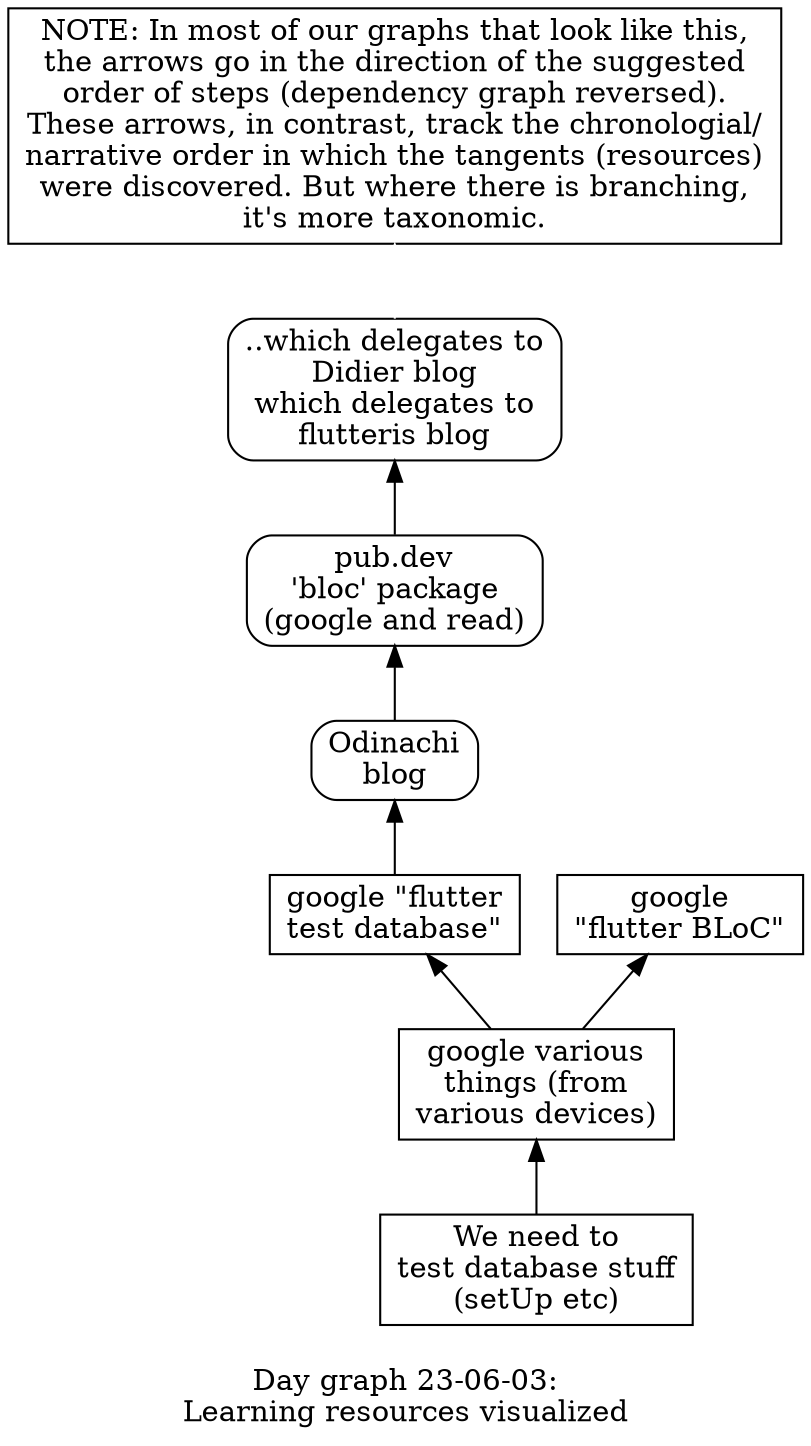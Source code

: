 digraph g {

label = "\nDay graph 23-06-03:
Learning resources visualized";
rankdir="BT";

node [shape=rect];

nx_header [label="NOTE: In most of our graphs that look like this,
the arrows go in the direction of the suggested
order of steps (dependency graph reversed).
These arrows, in contrast, track the chronologial/
narrative order in which the tangents (resources)
were discovered. But where there is branching,
it's more taxonomic." shape=rect, style=""];
nVF->nx_header [color=white];


nVF [label="..which delegates to\nDidier blog
which delegates to
flutteris blog" style=rounded];
nWW->nVF;


nWW [label="pub.dev\n'bloc' package\n(google and read)" style=rounded];
nYM->nWW;


nYM [label="Odinachi\nblog" style=rounded];
nWL->nYM;


nUJ [label="google\n\"flutter BLoC\""];
nYJ->nUJ;


nWL [label="google \"flutter\ntest database\""];
nYJ->nWL;


nYJ [label="google various\nthings (from\nvarious devices)"];
nYT->nYJ;


nYT [label="We need to
test database stuff
(setUp etc)" shape=rect];


/*
"pool" (of remaining available identifiers)
U:  A  B  C  D  E  F  H     K  L  M  N  P  Q  R  S  T  U  V  W  X  Y  Z
V:  A  B  C  D  E     H  J  K  L  M  N  P  Q  R  S  T  U  V  W  X  Y  Z
W:  A  B  C  D  E  F  H  J  K     M  N  P  Q  R  S  T  U  V     X  Y  Z
X:  A  B  C  D  E  F  H  J  K  L  M  N  P  Q  R  S  T  U  V  W  X  Y  Z
Y:  A  B  C  D  E  F  H     K  L     N  P  Q  R  S     U  V  W  X  Y  Z
Z:  A  B  C  D  E  F  H  J  K  L  M  N  P  Q  R  S  T  U  V  W  X  Y  Z
*/

}
/*
# #born
*/
